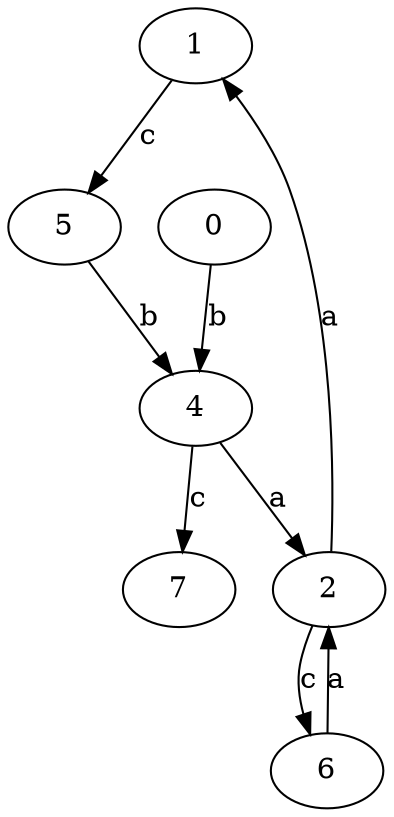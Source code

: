 strict digraph  {
1;
0;
2;
4;
5;
6;
7;
1 -> 5  [label=c];
0 -> 4  [label=b];
2 -> 1  [label=a];
2 -> 6  [label=c];
4 -> 2  [label=a];
4 -> 7  [label=c];
5 -> 4  [label=b];
6 -> 2  [label=a];
}
